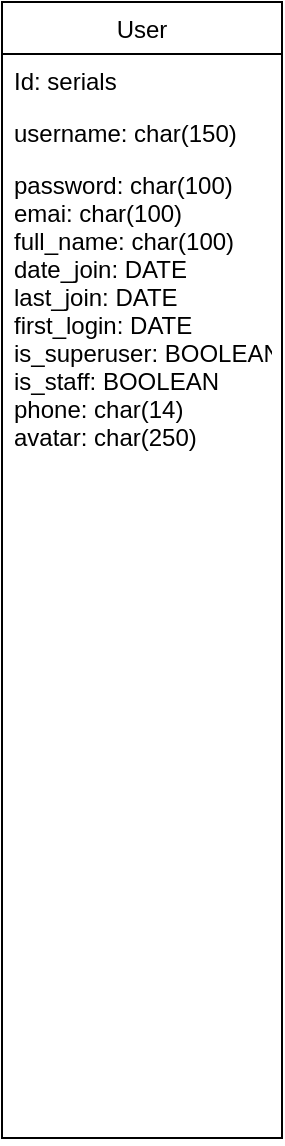 <mxfile version="20.5.0" type="github">
  <diagram name="Page-1" id="c4acf3e9-155e-7222-9cf6-157b1a14988f">
    <mxGraphModel dx="1038" dy="619" grid="1" gridSize="10" guides="1" tooltips="1" connect="1" arrows="1" fold="1" page="1" pageScale="1" pageWidth="850" pageHeight="1100" background="none" math="0" shadow="0">
      <root>
        <mxCell id="0" />
        <mxCell id="1" parent="0" />
        <object label="User" avatar="char(250)" id="QT2d1rO1spnCva16nApe-1">
          <mxCell style="swimlane;fontStyle=0;childLayout=stackLayout;horizontal=1;startSize=26;fillColor=none;horizontalStack=0;resizeParent=1;resizeParentMax=0;resizeLast=0;collapsible=1;marginBottom=0;" vertex="1" parent="1">
            <mxGeometry x="360" y="250" width="140" height="568" as="geometry" />
          </mxCell>
        </object>
        <mxCell id="QT2d1rO1spnCva16nApe-2" value="Id: serials" style="text;strokeColor=none;fillColor=none;align=left;verticalAlign=top;spacingLeft=4;spacingRight=4;overflow=hidden;rotatable=0;points=[[0,0.5],[1,0.5]];portConstraint=eastwest;" vertex="1" parent="QT2d1rO1spnCva16nApe-1">
          <mxGeometry y="26" width="140" height="26" as="geometry" />
        </mxCell>
        <mxCell id="QT2d1rO1spnCva16nApe-3" value="username: char(150)" style="text;strokeColor=none;fillColor=none;align=left;verticalAlign=top;spacingLeft=4;spacingRight=4;overflow=hidden;rotatable=0;points=[[0,0.5],[1,0.5]];portConstraint=eastwest;" vertex="1" parent="QT2d1rO1spnCva16nApe-1">
          <mxGeometry y="52" width="140" height="26" as="geometry" />
        </mxCell>
        <object label="password: char(100)&#xa;emai: char(100)&#xa;full_name: char(100)&#xa;date_join: DATE&#xa;last_join: DATE&#xa;first_login: DATE&#xa;is_superuser: BOOLEAN&#xa;is_staff: BOOLEAN&#xa;phone: char(14)&#xa;avatar: char(250)" phone="char(14)" avatar="char(250)" id="QT2d1rO1spnCva16nApe-4">
          <mxCell style="text;strokeColor=none;fillColor=none;align=left;verticalAlign=top;spacingLeft=4;spacingRight=4;overflow=hidden;rotatable=0;points=[[0,0.5],[1,0.5]];portConstraint=eastwest;" vertex="1" parent="QT2d1rO1spnCva16nApe-1">
            <mxGeometry y="78" width="140" height="490" as="geometry" />
          </mxCell>
        </object>
      </root>
    </mxGraphModel>
  </diagram>
</mxfile>
